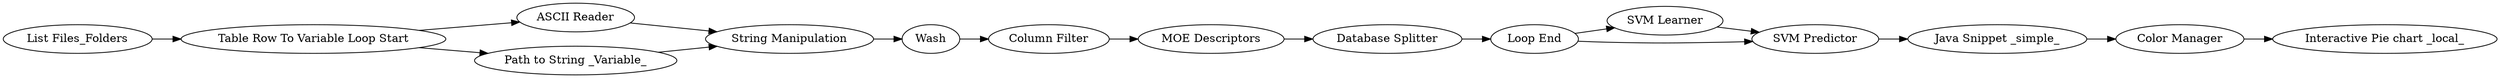 digraph {
	4 -> 7
	12 -> 13
	7 -> 8
	8 -> 9
	12 -> 14
	15 -> 16
	13 -> 14
	3 -> 5
	3 -> 4
	5 -> 7
	14 -> 15
	11 -> 12
	9 -> 10
	10 -> 11
	16 -> 17
	1 -> 3
	5 [label="Path to String _Variable_"]
	16 [label="Color Manager"]
	14 [label="SVM Predictor"]
	13 [label="SVM Learner"]
	1 [label="List Files_Folders"]
	7 [label="String Manipulation"]
	9 [label="Column Filter"]
	11 [label="Database Splitter"]
	4 [label="ASCII Reader"]
	8 [label=Wash]
	15 [label="Java Snippet _simple_"]
	12 [label="Loop End"]
	17 [label="Interactive Pie chart _local_"]
	3 [label="Table Row To Variable Loop Start"]
	10 [label="MOE Descriptors"]
	rankdir=LR
}

